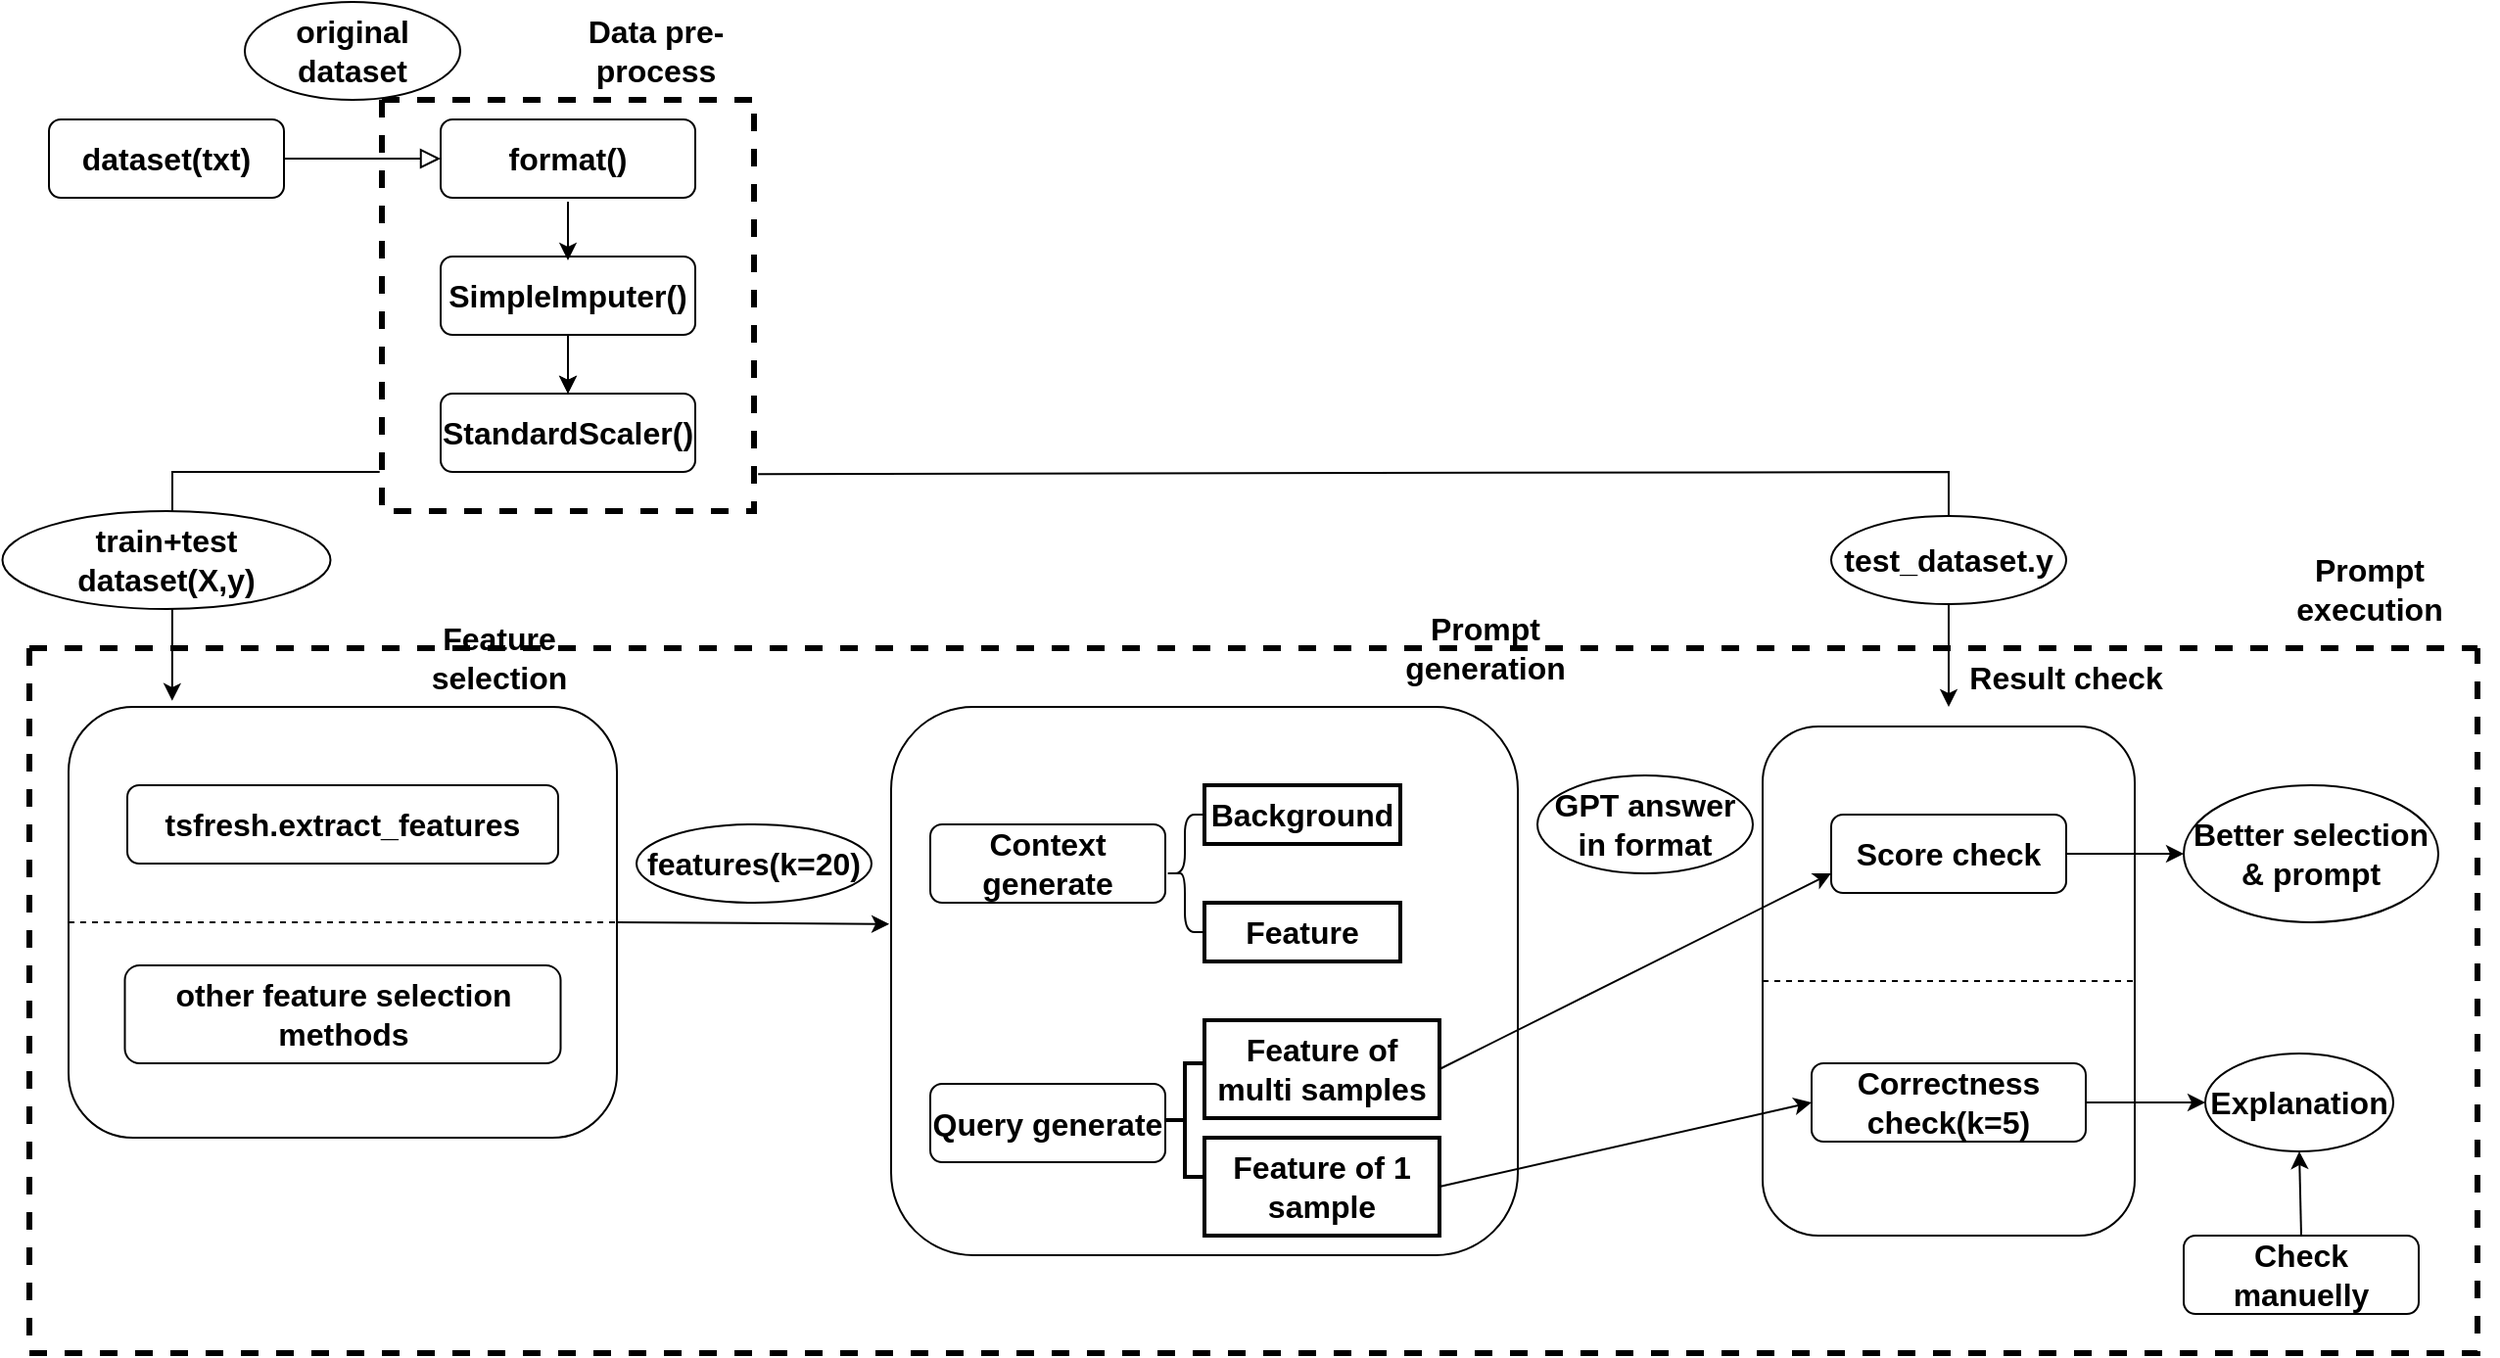 <mxfile version="21.6.5" type="device">
  <diagram id="C5RBs43oDa-KdzZeNtuy" name="Page-1">
    <mxGraphModel dx="1434" dy="750" grid="1" gridSize="10" guides="1" tooltips="1" connect="1" arrows="1" fold="1" page="1" pageScale="1" pageWidth="827" pageHeight="1169" math="0" shadow="0">
      <root>
        <mxCell id="WIyWlLk6GJQsqaUBKTNV-0" />
        <mxCell id="WIyWlLk6GJQsqaUBKTNV-1" parent="WIyWlLk6GJQsqaUBKTNV-0" />
        <mxCell id="WIyWlLk6GJQsqaUBKTNV-2" value="" style="rounded=0;html=1;jettySize=auto;orthogonalLoop=1;fontSize=16;endArrow=block;endFill=0;endSize=8;strokeWidth=1;shadow=0;labelBackgroundColor=none;edgeStyle=orthogonalEdgeStyle;exitX=1;exitY=0.5;exitDx=0;exitDy=0;entryX=0;entryY=0.5;entryDx=0;entryDy=0;fontStyle=1" parent="WIyWlLk6GJQsqaUBKTNV-1" source="WIyWlLk6GJQsqaUBKTNV-3" target="LgZh5UOVkd5tFv0mdFSw-1" edge="1">
          <mxGeometry relative="1" as="geometry">
            <mxPoint x="160" y="172" as="sourcePoint" />
            <mxPoint x="230" y="162" as="targetPoint" />
            <Array as="points">
              <mxPoint x="160" y="90" />
              <mxPoint x="160" y="90" />
            </Array>
          </mxGeometry>
        </mxCell>
        <mxCell id="WIyWlLk6GJQsqaUBKTNV-3" value="dataset(txt)" style="rounded=1;whiteSpace=wrap;html=1;fontSize=16;glass=0;strokeWidth=1;shadow=0;fontStyle=1" parent="WIyWlLk6GJQsqaUBKTNV-1" vertex="1">
          <mxGeometry x="30" y="70" width="120" height="40" as="geometry" />
        </mxCell>
        <mxCell id="LgZh5UOVkd5tFv0mdFSw-2" value="" style="edgeStyle=orthogonalEdgeStyle;rounded=0;orthogonalLoop=1;jettySize=auto;html=1;fontSize=16;fontStyle=1" parent="WIyWlLk6GJQsqaUBKTNV-1" source="gK3jX9xH8F0dARAaS51u-2" target="gK3jX9xH8F0dARAaS51u-3" edge="1">
          <mxGeometry relative="1" as="geometry" />
        </mxCell>
        <mxCell id="gK3jX9xH8F0dARAaS51u-2" value="SimpleImputer()" style="rounded=1;whiteSpace=wrap;html=1;fontSize=16;glass=0;strokeWidth=1;shadow=0;fontStyle=1" parent="WIyWlLk6GJQsqaUBKTNV-1" vertex="1">
          <mxGeometry x="230" y="140" width="130" height="40" as="geometry" />
        </mxCell>
        <mxCell id="gK3jX9xH8F0dARAaS51u-3" value="StandardScaler()" style="rounded=1;whiteSpace=wrap;html=1;fontSize=16;glass=0;strokeWidth=1;shadow=0;fontStyle=1" parent="WIyWlLk6GJQsqaUBKTNV-1" vertex="1">
          <mxGeometry x="230" y="210" width="130" height="40" as="geometry" />
        </mxCell>
        <mxCell id="gK3jX9xH8F0dARAaS51u-4" value="" style="endArrow=classic;html=1;rounded=0;exitX=0.5;exitY=1;exitDx=0;exitDy=0;entryX=0.5;entryY=0;entryDx=0;entryDy=0;fontSize=16;fontStyle=1" parent="WIyWlLk6GJQsqaUBKTNV-1" source="gK3jX9xH8F0dARAaS51u-2" target="gK3jX9xH8F0dARAaS51u-3" edge="1">
          <mxGeometry width="50" height="50" relative="1" as="geometry">
            <mxPoint x="320" y="340" as="sourcePoint" />
            <mxPoint x="370" y="290" as="targetPoint" />
          </mxGeometry>
        </mxCell>
        <mxCell id="gK3jX9xH8F0dARAaS51u-5" value="" style="swimlane;startSize=0;dashed=1;strokeWidth=3;fontSize=16;fontStyle=1" parent="WIyWlLk6GJQsqaUBKTNV-1" vertex="1">
          <mxGeometry x="200" y="60" width="190" height="210" as="geometry" />
        </mxCell>
        <mxCell id="LgZh5UOVkd5tFv0mdFSw-1" value="format()" style="rounded=1;whiteSpace=wrap;html=1;fontSize=16;glass=0;strokeWidth=1;shadow=0;fontStyle=1" parent="gK3jX9xH8F0dARAaS51u-5" vertex="1">
          <mxGeometry x="30" y="10" width="130" height="40" as="geometry" />
        </mxCell>
        <mxCell id="gK3jX9xH8F0dARAaS51u-6" value="Data pre-process" style="text;html=1;strokeColor=none;fillColor=none;align=center;verticalAlign=middle;whiteSpace=wrap;rounded=0;fontSize=16;fontStyle=1" parent="WIyWlLk6GJQsqaUBKTNV-1" vertex="1">
          <mxGeometry x="280" y="20" width="120" height="30" as="geometry" />
        </mxCell>
        <mxCell id="gK3jX9xH8F0dARAaS51u-17" value="" style="swimlane;startSize=0;dashed=1;strokeWidth=3;fontSize=16;fontStyle=1" parent="WIyWlLk6GJQsqaUBKTNV-1" vertex="1">
          <mxGeometry x="20" y="340" width="1250" height="360" as="geometry" />
        </mxCell>
        <mxCell id="LgZh5UOVkd5tFv0mdFSw-10" value="" style="rounded=1;whiteSpace=wrap;html=1;fontSize=16;fontStyle=1" parent="gK3jX9xH8F0dARAaS51u-17" vertex="1">
          <mxGeometry x="20" y="30" width="280" height="220" as="geometry" />
        </mxCell>
        <mxCell id="LgZh5UOVkd5tFv0mdFSw-11" value="Feature selection" style="text;html=1;strokeColor=none;fillColor=none;align=center;verticalAlign=middle;whiteSpace=wrap;rounded=0;fontSize=16;fontStyle=1" parent="gK3jX9xH8F0dARAaS51u-17" vertex="1">
          <mxGeometry x="180" y="-10" width="120" height="30" as="geometry" />
        </mxCell>
        <mxCell id="LgZh5UOVkd5tFv0mdFSw-12" value="" style="endArrow=none;dashed=1;html=1;rounded=0;exitX=0;exitY=0.5;exitDx=0;exitDy=0;entryX=1;entryY=0.5;entryDx=0;entryDy=0;fontSize=16;fontStyle=1" parent="gK3jX9xH8F0dARAaS51u-17" source="LgZh5UOVkd5tFv0mdFSw-10" target="LgZh5UOVkd5tFv0mdFSw-10" edge="1">
          <mxGeometry width="50" height="50" relative="1" as="geometry">
            <mxPoint x="340" y="70" as="sourcePoint" />
            <mxPoint x="390" y="20" as="targetPoint" />
          </mxGeometry>
        </mxCell>
        <mxCell id="gK3jX9xH8F0dARAaS51u-8" value="tsfresh.extract_features" style="rounded=1;whiteSpace=wrap;html=1;fontSize=16;glass=0;strokeWidth=1;shadow=0;fontStyle=1" parent="gK3jX9xH8F0dARAaS51u-17" vertex="1">
          <mxGeometry x="50" y="70" width="220" height="40" as="geometry" />
        </mxCell>
        <mxCell id="LgZh5UOVkd5tFv0mdFSw-18" value="other feature selection methods" style="rounded=1;whiteSpace=wrap;html=1;fontSize=16;glass=0;strokeWidth=1;shadow=0;fontStyle=1" parent="gK3jX9xH8F0dARAaS51u-17" vertex="1">
          <mxGeometry x="48.75" y="162" width="222.5" height="50" as="geometry" />
        </mxCell>
        <mxCell id="LgZh5UOVkd5tFv0mdFSw-23" value="" style="rounded=1;whiteSpace=wrap;html=1;fontSize=16;fontStyle=1" parent="gK3jX9xH8F0dARAaS51u-17" vertex="1">
          <mxGeometry x="440" y="30" width="320" height="280" as="geometry" />
        </mxCell>
        <mxCell id="LgZh5UOVkd5tFv0mdFSw-27" value="features(k=20)" style="ellipse;whiteSpace=wrap;html=1;fontSize=16;fontStyle=1" parent="gK3jX9xH8F0dARAaS51u-17" vertex="1">
          <mxGeometry x="310" y="90" width="120" height="40" as="geometry" />
        </mxCell>
        <mxCell id="LgZh5UOVkd5tFv0mdFSw-28" value="" style="endArrow=classic;html=1;rounded=0;exitX=1;exitY=0.5;exitDx=0;exitDy=0;entryX=-0.003;entryY=0.396;entryDx=0;entryDy=0;entryPerimeter=0;fontSize=16;fontStyle=1" parent="gK3jX9xH8F0dARAaS51u-17" source="LgZh5UOVkd5tFv0mdFSw-10" target="LgZh5UOVkd5tFv0mdFSw-23" edge="1">
          <mxGeometry width="50" height="50" relative="1" as="geometry">
            <mxPoint x="340" y="70" as="sourcePoint" />
            <mxPoint x="390" y="20" as="targetPoint" />
          </mxGeometry>
        </mxCell>
        <mxCell id="LgZh5UOVkd5tFv0mdFSw-29" value="Prompt generation" style="text;html=1;strokeColor=none;fillColor=none;align=center;verticalAlign=middle;whiteSpace=wrap;rounded=0;fontSize=16;fontStyle=1" parent="gK3jX9xH8F0dARAaS51u-17" vertex="1">
          <mxGeometry x="680" y="-20" width="127" height="40" as="geometry" />
        </mxCell>
        <mxCell id="gK3jX9xH8F0dARAaS51u-13" value="Context generate" style="rounded=1;whiteSpace=wrap;html=1;fontSize=16;glass=0;strokeWidth=1;shadow=0;fontStyle=1" parent="gK3jX9xH8F0dARAaS51u-17" vertex="1">
          <mxGeometry x="460" y="90" width="120" height="40" as="geometry" />
        </mxCell>
        <mxCell id="gK3jX9xH8F0dARAaS51u-14" value="Query generate" style="rounded=1;whiteSpace=wrap;html=1;fontSize=16;glass=0;strokeWidth=1;shadow=0;fontStyle=1" parent="gK3jX9xH8F0dARAaS51u-17" vertex="1">
          <mxGeometry x="460" y="222.5" width="120" height="40" as="geometry" />
        </mxCell>
        <mxCell id="gK3jX9xH8F0dARAaS51u-20" value="Background" style="whiteSpace=wrap;html=1;align=center;strokeWidth=2;fontSize=16;fontStyle=1" parent="gK3jX9xH8F0dARAaS51u-17" vertex="1">
          <mxGeometry x="600" y="70" width="100" height="30" as="geometry" />
        </mxCell>
        <mxCell id="gK3jX9xH8F0dARAaS51u-22" value="Feature" style="whiteSpace=wrap;html=1;align=center;strokeWidth=2;fontSize=16;fontStyle=1" parent="gK3jX9xH8F0dARAaS51u-17" vertex="1">
          <mxGeometry x="600" y="130" width="100" height="30" as="geometry" />
        </mxCell>
        <mxCell id="gK3jX9xH8F0dARAaS51u-32" value="Feature of multi samples" style="whiteSpace=wrap;html=1;align=center;strokeWidth=2;fontSize=16;fontStyle=1" parent="gK3jX9xH8F0dARAaS51u-17" vertex="1">
          <mxGeometry x="600" y="190" width="120" height="50" as="geometry" />
        </mxCell>
        <mxCell id="LgZh5UOVkd5tFv0mdFSw-31" value="" style="shape=curlyBracket;whiteSpace=wrap;html=1;rounded=1;labelPosition=left;verticalLabelPosition=middle;align=right;verticalAlign=middle;fontSize=16;fontStyle=1" parent="gK3jX9xH8F0dARAaS51u-17" vertex="1">
          <mxGeometry x="580" y="85" width="20" height="60" as="geometry" />
        </mxCell>
        <mxCell id="LgZh5UOVkd5tFv0mdFSw-33" value="" style="strokeWidth=2;html=1;shape=mxgraph.flowchart.annotation_2;align=left;labelPosition=right;pointerEvents=1;fontSize=16;fontStyle=1" parent="gK3jX9xH8F0dARAaS51u-17" vertex="1">
          <mxGeometry x="580" y="212" width="20" height="58" as="geometry" />
        </mxCell>
        <mxCell id="LgZh5UOVkd5tFv0mdFSw-38" value="" style="rounded=1;whiteSpace=wrap;html=1;fontSize=16;fontStyle=1" parent="gK3jX9xH8F0dARAaS51u-17" vertex="1">
          <mxGeometry x="885" y="40" width="190" height="260" as="geometry" />
        </mxCell>
        <mxCell id="LgZh5UOVkd5tFv0mdFSw-39" value="" style="endArrow=classic;html=1;rounded=0;exitX=1;exitY=0.5;exitDx=0;exitDy=0;entryX=0;entryY=0.75;entryDx=0;entryDy=0;fontSize=16;fontStyle=1" parent="gK3jX9xH8F0dARAaS51u-17" source="gK3jX9xH8F0dARAaS51u-32" target="gK3jX9xH8F0dARAaS51u-55" edge="1">
          <mxGeometry width="50" height="50" relative="1" as="geometry">
            <mxPoint x="807" y="144" as="sourcePoint" />
            <mxPoint x="890" y="144" as="targetPoint" />
            <Array as="points" />
          </mxGeometry>
        </mxCell>
        <mxCell id="LgZh5UOVkd5tFv0mdFSw-40" value="GPT answer in format" style="ellipse;whiteSpace=wrap;html=1;fontSize=16;fontStyle=1" parent="gK3jX9xH8F0dARAaS51u-17" vertex="1">
          <mxGeometry x="770" y="65" width="110" height="50" as="geometry" />
        </mxCell>
        <mxCell id="gK3jX9xH8F0dARAaS51u-55" value="Score check" style="rounded=1;whiteSpace=wrap;html=1;fontSize=16;glass=0;strokeWidth=1;shadow=0;fontStyle=1" parent="gK3jX9xH8F0dARAaS51u-17" vertex="1">
          <mxGeometry x="920" y="85" width="120" height="40" as="geometry" />
        </mxCell>
        <mxCell id="LgZh5UOVkd5tFv0mdFSw-43" value="Correctness check(k=5)" style="rounded=1;whiteSpace=wrap;html=1;fontSize=16;glass=0;strokeWidth=1;shadow=0;fontStyle=1" parent="gK3jX9xH8F0dARAaS51u-17" vertex="1">
          <mxGeometry x="910" y="212" width="140" height="40" as="geometry" />
        </mxCell>
        <mxCell id="LgZh5UOVkd5tFv0mdFSw-45" value="Better selection &amp;amp; prompt" style="ellipse;whiteSpace=wrap;html=1;fontSize=16;fontStyle=1" parent="gK3jX9xH8F0dARAaS51u-17" vertex="1">
          <mxGeometry x="1100" y="70" width="130" height="70" as="geometry" />
        </mxCell>
        <mxCell id="LgZh5UOVkd5tFv0mdFSw-46" value="" style="endArrow=classic;html=1;rounded=0;exitX=1;exitY=0.5;exitDx=0;exitDy=0;entryX=0;entryY=0.5;entryDx=0;entryDy=0;fontSize=16;fontStyle=1" parent="gK3jX9xH8F0dARAaS51u-17" source="gK3jX9xH8F0dARAaS51u-55" target="LgZh5UOVkd5tFv0mdFSw-45" edge="1">
          <mxGeometry width="50" height="50" relative="1" as="geometry">
            <mxPoint x="630" y="20" as="sourcePoint" />
            <mxPoint x="680" y="-30" as="targetPoint" />
          </mxGeometry>
        </mxCell>
        <mxCell id="LgZh5UOVkd5tFv0mdFSw-47" value="Result check" style="text;html=1;strokeColor=none;fillColor=none;align=center;verticalAlign=middle;whiteSpace=wrap;rounded=0;fontSize=16;fontStyle=1" parent="gK3jX9xH8F0dARAaS51u-17" vertex="1">
          <mxGeometry x="980" width="120" height="30" as="geometry" />
        </mxCell>
        <mxCell id="LgZh5UOVkd5tFv0mdFSw-48" value="" style="endArrow=none;dashed=1;html=1;rounded=0;exitX=0;exitY=0.5;exitDx=0;exitDy=0;entryX=1;entryY=0.5;entryDx=0;entryDy=0;fontSize=16;fontStyle=1" parent="gK3jX9xH8F0dARAaS51u-17" source="LgZh5UOVkd5tFv0mdFSw-38" target="LgZh5UOVkd5tFv0mdFSw-38" edge="1">
          <mxGeometry width="50" height="50" relative="1" as="geometry">
            <mxPoint x="941" y="150" as="sourcePoint" />
            <mxPoint x="1221" y="150" as="targetPoint" />
          </mxGeometry>
        </mxCell>
        <mxCell id="LgZh5UOVkd5tFv0mdFSw-50" value="Explanation" style="ellipse;whiteSpace=wrap;html=1;fontSize=16;fontStyle=1" parent="gK3jX9xH8F0dARAaS51u-17" vertex="1">
          <mxGeometry x="1111" y="207" width="96" height="50" as="geometry" />
        </mxCell>
        <mxCell id="LgZh5UOVkd5tFv0mdFSw-51" value="" style="endArrow=classic;html=1;rounded=0;exitX=1;exitY=0.5;exitDx=0;exitDy=0;fontSize=16;fontStyle=1" parent="gK3jX9xH8F0dARAaS51u-17" source="LgZh5UOVkd5tFv0mdFSw-43" target="LgZh5UOVkd5tFv0mdFSw-50" edge="1">
          <mxGeometry width="50" height="50" relative="1" as="geometry">
            <mxPoint x="1125" y="555" as="sourcePoint" />
            <mxPoint x="1310" y="579" as="targetPoint" />
          </mxGeometry>
        </mxCell>
        <mxCell id="gK3jX9xH8F0dARAaS51u-76" value="Check manuelly" style="rounded=1;whiteSpace=wrap;html=1;fontSize=16;glass=0;strokeWidth=1;shadow=0;fontStyle=1" parent="gK3jX9xH8F0dARAaS51u-17" vertex="1">
          <mxGeometry x="1100" y="300" width="120" height="40" as="geometry" />
        </mxCell>
        <mxCell id="gK3jX9xH8F0dARAaS51u-77" value="" style="endArrow=classic;html=1;rounded=0;entryX=0.5;entryY=1;entryDx=0;entryDy=0;exitX=0.5;exitY=0;exitDx=0;exitDy=0;fontSize=16;fontStyle=1" parent="gK3jX9xH8F0dARAaS51u-17" source="gK3jX9xH8F0dARAaS51u-76" target="LgZh5UOVkd5tFv0mdFSw-50" edge="1">
          <mxGeometry width="50" height="50" relative="1" as="geometry">
            <mxPoint x="570" y="550" as="sourcePoint" />
            <mxPoint x="620" y="500" as="targetPoint" />
          </mxGeometry>
        </mxCell>
        <mxCell id="wU94CwXAXJLVjP6M7Yj--1" value="Feature of 1 sample" style="whiteSpace=wrap;html=1;align=center;strokeWidth=2;fontSize=16;fontStyle=1" vertex="1" parent="gK3jX9xH8F0dARAaS51u-17">
          <mxGeometry x="600" y="250" width="120" height="50" as="geometry" />
        </mxCell>
        <mxCell id="wU94CwXAXJLVjP6M7Yj--4" value="" style="endArrow=classic;html=1;rounded=0;exitX=1;exitY=0.5;exitDx=0;exitDy=0;entryX=0;entryY=0.5;entryDx=0;entryDy=0;" edge="1" parent="gK3jX9xH8F0dARAaS51u-17" source="wU94CwXAXJLVjP6M7Yj--1" target="LgZh5UOVkd5tFv0mdFSw-43">
          <mxGeometry width="50" height="50" relative="1" as="geometry">
            <mxPoint x="620" y="70" as="sourcePoint" />
            <mxPoint x="670" y="20" as="targetPoint" />
          </mxGeometry>
        </mxCell>
        <mxCell id="LgZh5UOVkd5tFv0mdFSw-3" value="" style="edgeStyle=orthogonalEdgeStyle;rounded=0;orthogonalLoop=1;jettySize=auto;html=1;fontSize=16;fontStyle=1" parent="WIyWlLk6GJQsqaUBKTNV-1" edge="1">
          <mxGeometry relative="1" as="geometry">
            <mxPoint x="295" y="112" as="sourcePoint" />
            <mxPoint x="295" y="142" as="targetPoint" />
          </mxGeometry>
        </mxCell>
        <mxCell id="LgZh5UOVkd5tFv0mdFSw-5" value="" style="endArrow=classic;html=1;rounded=0;exitX=-0.006;exitY=0.905;exitDx=0;exitDy=0;entryX=0.189;entryY=-0.014;entryDx=0;entryDy=0;entryPerimeter=0;exitPerimeter=0;fontSize=16;fontStyle=1" parent="WIyWlLk6GJQsqaUBKTNV-1" source="gK3jX9xH8F0dARAaS51u-5" target="LgZh5UOVkd5tFv0mdFSw-10" edge="1">
          <mxGeometry width="50" height="50" relative="1" as="geometry">
            <mxPoint x="700" y="410" as="sourcePoint" />
            <mxPoint x="750" y="360" as="targetPoint" />
            <Array as="points">
              <mxPoint x="93" y="250" />
            </Array>
          </mxGeometry>
        </mxCell>
        <mxCell id="gK3jX9xH8F0dARAaS51u-34" value="Prompt execution" style="text;html=1;strokeColor=none;fillColor=none;align=center;verticalAlign=middle;whiteSpace=wrap;rounded=0;fontSize=16;fontStyle=1" parent="WIyWlLk6GJQsqaUBKTNV-1" vertex="1">
          <mxGeometry x="1150" y="290" width="130" height="40" as="geometry" />
        </mxCell>
        <mxCell id="LgZh5UOVkd5tFv0mdFSw-24" value="original dataset" style="ellipse;whiteSpace=wrap;html=1;fontSize=16;fontStyle=1" parent="WIyWlLk6GJQsqaUBKTNV-1" vertex="1">
          <mxGeometry x="130" y="10" width="110" height="50" as="geometry" />
        </mxCell>
        <mxCell id="LgZh5UOVkd5tFv0mdFSw-26" value="train+test dataset(X,y)" style="ellipse;whiteSpace=wrap;html=1;fontSize=16;fontStyle=1" parent="WIyWlLk6GJQsqaUBKTNV-1" vertex="1">
          <mxGeometry x="6.25" y="270" width="167.5" height="50" as="geometry" />
        </mxCell>
        <mxCell id="LgZh5UOVkd5tFv0mdFSw-41" value="" style="endArrow=classic;html=1;rounded=0;exitX=1.011;exitY=0.91;exitDx=0;exitDy=0;exitPerimeter=0;fontSize=16;fontStyle=1;" parent="WIyWlLk6GJQsqaUBKTNV-1" source="gK3jX9xH8F0dARAaS51u-5" edge="1">
          <mxGeometry width="50" height="50" relative="1" as="geometry">
            <mxPoint x="650" y="370" as="sourcePoint" />
            <mxPoint x="1000" y="370" as="targetPoint" />
            <Array as="points">
              <mxPoint x="1000" y="250" />
            </Array>
          </mxGeometry>
        </mxCell>
        <mxCell id="LgZh5UOVkd5tFv0mdFSw-42" value="test_dataset.y" style="ellipse;whiteSpace=wrap;html=1;fontSize=16;fontStyle=1" parent="WIyWlLk6GJQsqaUBKTNV-1" vertex="1">
          <mxGeometry x="940" y="272.5" width="120" height="45" as="geometry" />
        </mxCell>
      </root>
    </mxGraphModel>
  </diagram>
</mxfile>
